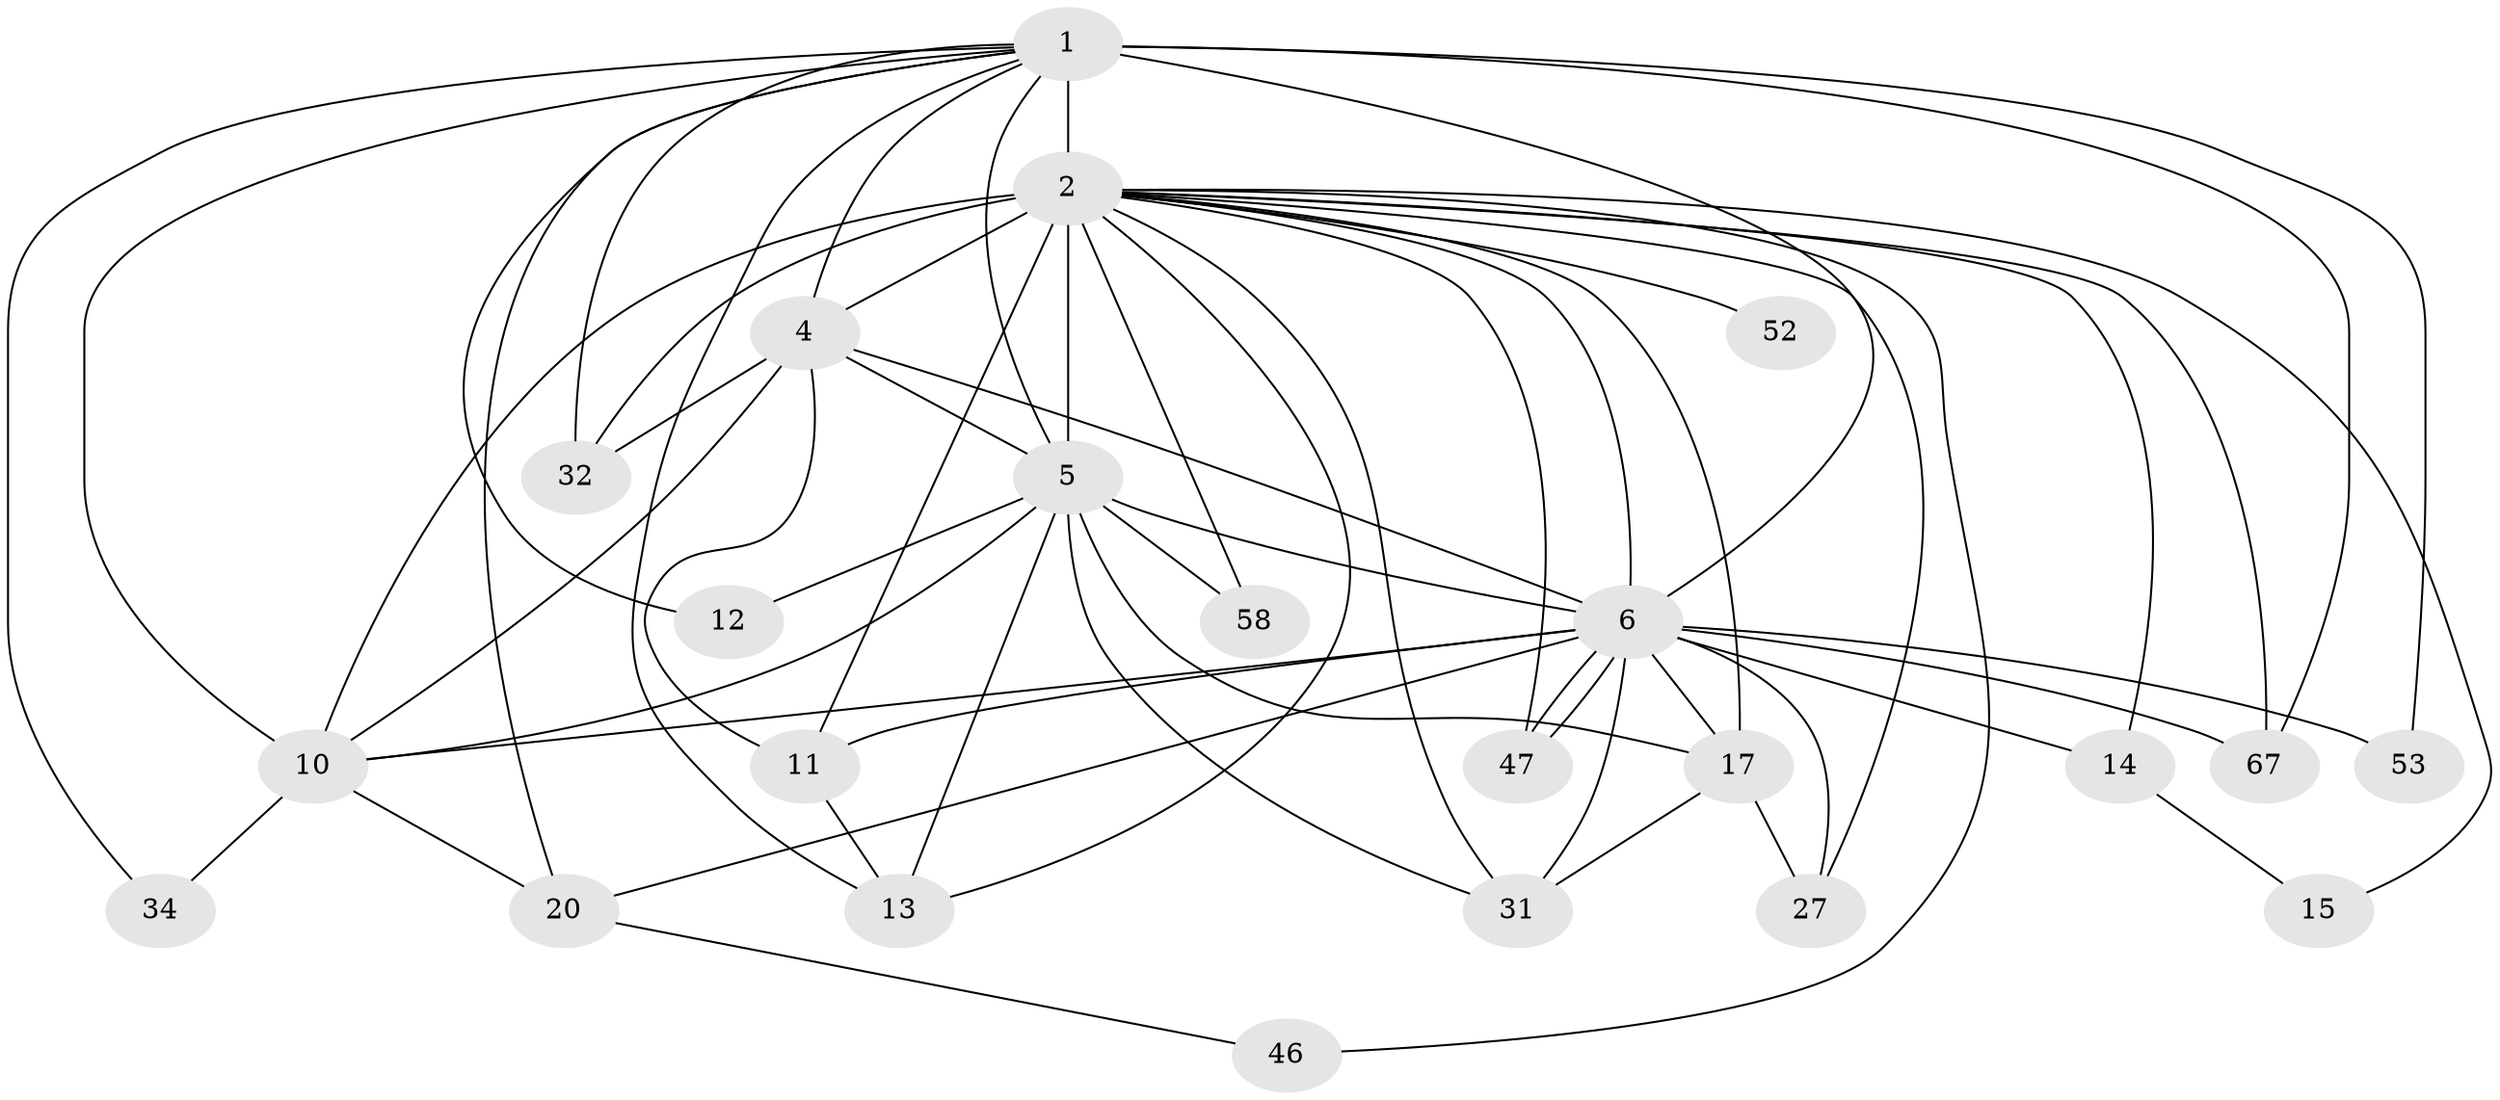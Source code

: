 // original degree distribution, {22: 0.012658227848101266, 13: 0.012658227848101266, 16: 0.012658227848101266, 15: 0.012658227848101266, 20: 0.02531645569620253, 26: 0.012658227848101266, 19: 0.02531645569620253, 12: 0.012658227848101266, 5: 0.02531645569620253, 2: 0.5316455696202531, 4: 0.08860759493670886, 7: 0.02531645569620253, 3: 0.20253164556962025}
// Generated by graph-tools (version 1.1) at 2025/17/03/04/25 18:17:17]
// undirected, 23 vertices, 59 edges
graph export_dot {
graph [start="1"]
  node [color=gray90,style=filled];
  1 [super="+36"];
  2 [super="+7+3+8"];
  4;
  5 [super="+33+18+70+22+29+26"];
  6;
  10;
  11 [super="+23+72+25"];
  12;
  13;
  14 [super="+64+16"];
  15;
  17 [super="+76+59+19+44"];
  20 [super="+35"];
  27 [super="+54"];
  31 [super="+41+51"];
  32 [super="+45+42"];
  34;
  46;
  47 [super="+56"];
  52;
  53;
  58;
  67 [super="+75"];
  1 -- 2 [weight=10];
  1 -- 4;
  1 -- 5;
  1 -- 6 [weight=2];
  1 -- 10;
  1 -- 12;
  1 -- 13;
  1 -- 20;
  1 -- 34;
  1 -- 53;
  1 -- 67;
  1 -- 32;
  2 -- 4 [weight=5];
  2 -- 5 [weight=11];
  2 -- 6 [weight=7];
  2 -- 10 [weight=6];
  2 -- 17 [weight=6];
  2 -- 14 [weight=4];
  2 -- 11 [weight=6];
  2 -- 32 [weight=3];
  2 -- 52 [weight=2];
  2 -- 67;
  2 -- 13;
  2 -- 15;
  2 -- 27;
  2 -- 31;
  2 -- 46;
  2 -- 47;
  2 -- 58;
  4 -- 5 [weight=5];
  4 -- 6;
  4 -- 10;
  4 -- 11;
  4 -- 32;
  5 -- 6 [weight=3];
  5 -- 10;
  5 -- 12;
  5 -- 31;
  5 -- 58;
  5 -- 17;
  5 -- 13;
  6 -- 10;
  6 -- 14 [weight=2];
  6 -- 20;
  6 -- 27;
  6 -- 31;
  6 -- 47 [weight=2];
  6 -- 47;
  6 -- 53;
  6 -- 67;
  6 -- 11;
  6 -- 17;
  10 -- 34;
  10 -- 20;
  11 -- 13;
  14 -- 15;
  17 -- 27 [weight=2];
  17 -- 31;
  20 -- 46;
}
